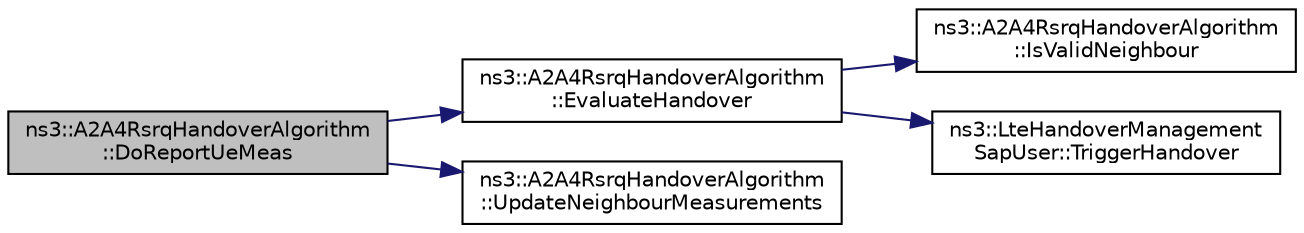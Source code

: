 digraph "ns3::A2A4RsrqHandoverAlgorithm::DoReportUeMeas"
{
  edge [fontname="Helvetica",fontsize="10",labelfontname="Helvetica",labelfontsize="10"];
  node [fontname="Helvetica",fontsize="10",shape=record];
  rankdir="LR";
  Node1 [label="ns3::A2A4RsrqHandoverAlgorithm\l::DoReportUeMeas",height=0.2,width=0.4,color="black", fillcolor="grey75", style="filled", fontcolor="black"];
  Node1 -> Node2 [color="midnightblue",fontsize="10",style="solid"];
  Node2 [label="ns3::A2A4RsrqHandoverAlgorithm\l::EvaluateHandover",height=0.2,width=0.4,color="black", fillcolor="white", style="filled",URL="$d0/df0/classns3_1_1A2A4RsrqHandoverAlgorithm.html#a95414290544e888109dd5cbb5c022512"];
  Node2 -> Node3 [color="midnightblue",fontsize="10",style="solid"];
  Node3 [label="ns3::A2A4RsrqHandoverAlgorithm\l::IsValidNeighbour",height=0.2,width=0.4,color="black", fillcolor="white", style="filled",URL="$d0/df0/classns3_1_1A2A4RsrqHandoverAlgorithm.html#a6d9106afebe16783ac637e9672a2fae1"];
  Node2 -> Node4 [color="midnightblue",fontsize="10",style="solid"];
  Node4 [label="ns3::LteHandoverManagement\lSapUser::TriggerHandover",height=0.2,width=0.4,color="black", fillcolor="white", style="filled",URL="$d4/deb/classns3_1_1LteHandoverManagementSapUser.html#aade75e474e4f748ce9ef2e12101c5c42",tooltip="Instruct the eNodeB RRC entity to prepare a handover. "];
  Node1 -> Node5 [color="midnightblue",fontsize="10",style="solid"];
  Node5 [label="ns3::A2A4RsrqHandoverAlgorithm\l::UpdateNeighbourMeasurements",height=0.2,width=0.4,color="black", fillcolor="white", style="filled",URL="$d0/df0/classns3_1_1A2A4RsrqHandoverAlgorithm.html#a789156746868d391bf23b1b185a3e328"];
}
